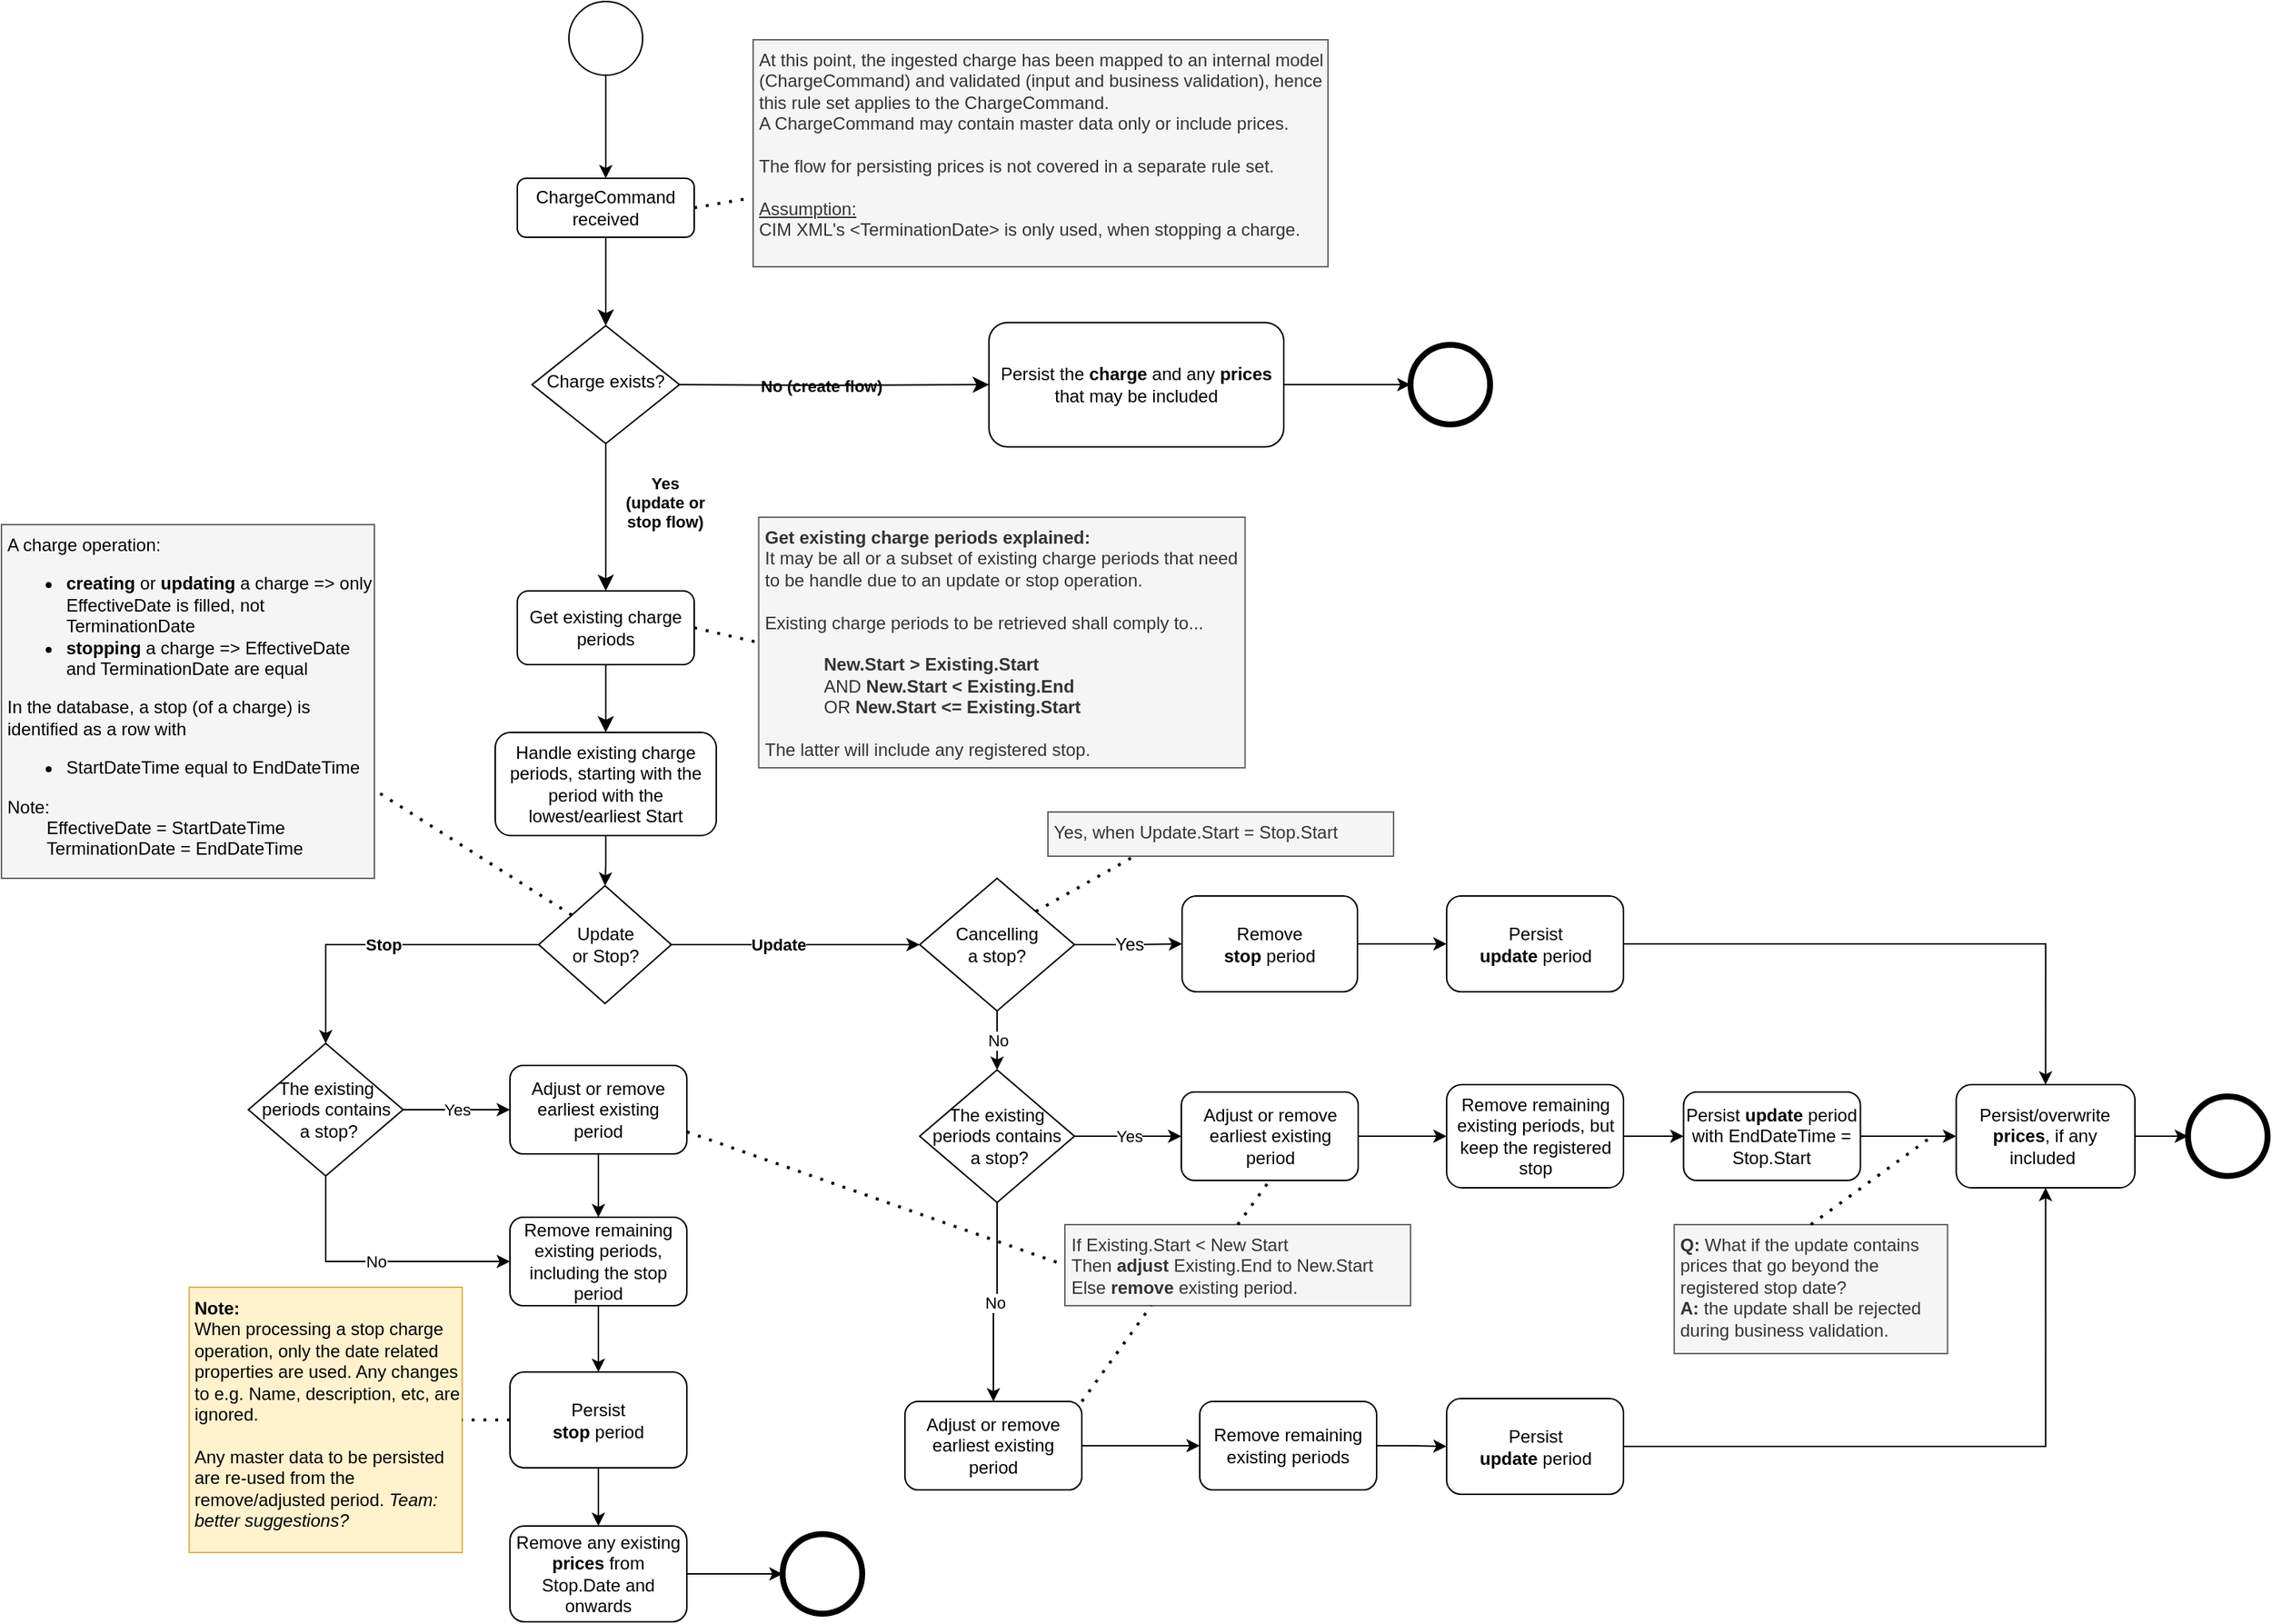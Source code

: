 <mxfile version="16.4.0" type="device" pages="2"><diagram name="Ruleset_v2" id="aTDmlHRYEX7bE9_bO80g"><mxGraphModel dx="2067" dy="750" grid="1" gridSize="10" guides="1" tooltips="1" connect="1" arrows="1" fold="1" page="1" pageScale="1" pageWidth="827" pageHeight="1169" math="0" shadow="0"><root><mxCell id="shvMQt2wjngiFg1QEDL--0"/><mxCell id="shvMQt2wjngiFg1QEDL--1" parent="shvMQt2wjngiFg1QEDL--0"/><mxCell id="2yxx36WMbnEWgiKTBHtX-0" value="" style="rounded=0;html=1;jettySize=auto;orthogonalLoop=1;fontSize=11;endArrow=classic;endFill=1;endSize=8;strokeWidth=1;shadow=0;labelBackgroundColor=none;edgeStyle=orthogonalEdgeStyle;" parent="shvMQt2wjngiFg1QEDL--1" source="2yxx36WMbnEWgiKTBHtX-1" target="2yxx36WMbnEWgiKTBHtX-3" edge="1"><mxGeometry relative="1" as="geometry"/></mxCell><mxCell id="2yxx36WMbnEWgiKTBHtX-1" value="ChargeCommand&lt;br&gt;received" style="rounded=1;whiteSpace=wrap;html=1;fontSize=12;glass=0;strokeWidth=1;shadow=0;" parent="shvMQt2wjngiFg1QEDL--1" vertex="1"><mxGeometry x="-250" y="160" width="120" height="40" as="geometry"/></mxCell><mxCell id="2yxx36WMbnEWgiKTBHtX-2" value="Yes &lt;br&gt;(update or &lt;br&gt;stop flow)" style="rounded=0;html=1;jettySize=auto;orthogonalLoop=1;fontSize=11;endArrow=classic;endFill=1;endSize=8;strokeWidth=1;shadow=0;labelBackgroundColor=none;edgeStyle=orthogonalEdgeStyle;entryX=0.5;entryY=0;entryDx=0;entryDy=0;fontStyle=1" parent="shvMQt2wjngiFg1QEDL--1" source="2yxx36WMbnEWgiKTBHtX-3" target="2yxx36WMbnEWgiKTBHtX-50" edge="1"><mxGeometry x="-0.2" y="40" relative="1" as="geometry"><mxPoint as="offset"/><mxPoint x="-190" y="390" as="targetPoint"/></mxGeometry></mxCell><mxCell id="2yxx36WMbnEWgiKTBHtX-3" value="Charge exists?" style="rhombus;whiteSpace=wrap;html=1;shadow=0;fontFamily=Helvetica;fontSize=12;align=center;strokeWidth=1;spacing=6;spacingTop=-4;" parent="shvMQt2wjngiFg1QEDL--1" vertex="1"><mxGeometry x="-240" y="260" width="100" height="80" as="geometry"/></mxCell><mxCell id="2yxx36WMbnEWgiKTBHtX-4" value="" style="edgeStyle=orthogonalEdgeStyle;rounded=0;orthogonalLoop=1;jettySize=auto;html=1;" parent="shvMQt2wjngiFg1QEDL--1" source="2yxx36WMbnEWgiKTBHtX-5" target="2yxx36WMbnEWgiKTBHtX-1" edge="1"><mxGeometry relative="1" as="geometry"/></mxCell><mxCell id="2yxx36WMbnEWgiKTBHtX-5" value="" style="ellipse;whiteSpace=wrap;html=1;aspect=fixed;" parent="shvMQt2wjngiFg1QEDL--1" vertex="1"><mxGeometry x="-215" y="40" width="50" height="50" as="geometry"/></mxCell><mxCell id="2yxx36WMbnEWgiKTBHtX-6" value="No (create flow)" style="edgeStyle=orthogonalEdgeStyle;rounded=0;html=1;jettySize=auto;orthogonalLoop=1;fontSize=11;endArrow=classic;endFill=1;endSize=8;strokeWidth=1;shadow=0;labelBackgroundColor=none;entryX=0;entryY=0.5;entryDx=0;entryDy=0;fontStyle=1" parent="shvMQt2wjngiFg1QEDL--1" target="2yxx36WMbnEWgiKTBHtX-29" edge="1"><mxGeometry y="10" relative="1" as="geometry"><mxPoint as="offset"/><mxPoint x="-140" y="300" as="sourcePoint"/><mxPoint x="160" y="300.005" as="targetPoint"/></mxGeometry></mxCell><mxCell id="2yxx36WMbnEWgiKTBHtX-7" value="" style="ellipse;whiteSpace=wrap;html=1;aspect=fixed;strokeWidth=4;" parent="shvMQt2wjngiFg1QEDL--1" vertex="1"><mxGeometry x="883.5" y="783" width="54" height="54" as="geometry"/></mxCell><mxCell id="2yxx36WMbnEWgiKTBHtX-8" value="" style="endArrow=none;dashed=1;html=1;dashPattern=1 3;strokeWidth=2;exitX=1;exitY=0.5;exitDx=0;exitDy=0;entryX=-0.015;entryY=0.702;entryDx=0;entryDy=0;entryPerimeter=0;" parent="shvMQt2wjngiFg1QEDL--1" source="2yxx36WMbnEWgiKTBHtX-1" target="2yxx36WMbnEWgiKTBHtX-32" edge="1"><mxGeometry width="50" height="50" relative="1" as="geometry"><mxPoint x="210" y="480" as="sourcePoint"/><mxPoint x="-90" y="180" as="targetPoint"/></mxGeometry></mxCell><mxCell id="2yxx36WMbnEWgiKTBHtX-19" value="" style="rounded=0;html=1;jettySize=auto;orthogonalLoop=1;fontSize=11;endArrow=classic;endFill=1;endSize=8;strokeWidth=1;shadow=0;labelBackgroundColor=none;edgeStyle=orthogonalEdgeStyle;exitX=0.5;exitY=1;exitDx=0;exitDy=0;entryX=0.5;entryY=0;entryDx=0;entryDy=0;" parent="shvMQt2wjngiFg1QEDL--1" source="2yxx36WMbnEWgiKTBHtX-50" target="I7x-60ZRvv7432ofh1Dt-41" edge="1"><mxGeometry y="20" relative="1" as="geometry"><mxPoint as="offset"/><mxPoint x="-190" y="565" as="targetPoint"/><mxPoint x="-190" y="535" as="sourcePoint"/></mxGeometry></mxCell><mxCell id="Adj8YIGQT9PjzP9t5XfU-1" style="edgeStyle=orthogonalEdgeStyle;rounded=0;orthogonalLoop=1;jettySize=auto;html=1;" edge="1" parent="shvMQt2wjngiFg1QEDL--1" source="2yxx36WMbnEWgiKTBHtX-29" target="Adj8YIGQT9PjzP9t5XfU-0"><mxGeometry relative="1" as="geometry"/></mxCell><mxCell id="2yxx36WMbnEWgiKTBHtX-29" value="Persist the &lt;b&gt;charge &lt;/b&gt;and any &lt;b&gt;prices &lt;/b&gt;that may be included" style="rounded=1;whiteSpace=wrap;html=1;fontSize=12;glass=0;strokeWidth=1;shadow=0;" parent="shvMQt2wjngiFg1QEDL--1" vertex="1"><mxGeometry x="70" y="257.82" width="200" height="84.37" as="geometry"/></mxCell><mxCell id="2yxx36WMbnEWgiKTBHtX-32" value="At this point, the ingested charge has been mapped to an internal model (ChargeCommand) and validated (input and business validation), hence this rule set applies to the ChargeCommand.&lt;br&gt;A ChargeCommand may contain master data only or include prices.&lt;br&gt;&lt;br&gt;The flow for persisting prices is not covered in a separate rule set.&lt;br&gt;&lt;br&gt;&lt;u&gt;Assumption:&lt;/u&gt;&lt;br&gt;CIM XML's &amp;lt;TerminationDate&amp;gt; is only used, when stopping a charge.&amp;nbsp;" style="text;html=1;strokeColor=#666666;fillColor=#f5f5f5;align=left;verticalAlign=top;whiteSpace=wrap;rounded=0;fontColor=#333333;perimeterSpacing=0;spacingTop=0;spacingLeft=2;spacingBottom=2;" parent="shvMQt2wjngiFg1QEDL--1" vertex="1"><mxGeometry x="-90" y="66" width="390" height="154" as="geometry"/></mxCell><mxCell id="2yxx36WMbnEWgiKTBHtX-33" value="" style="endArrow=none;dashed=1;html=1;dashPattern=1 3;strokeWidth=2;entryX=0;entryY=0.5;entryDx=0;entryDy=0;exitX=1;exitY=0.5;exitDx=0;exitDy=0;" parent="shvMQt2wjngiFg1QEDL--1" source="2yxx36WMbnEWgiKTBHtX-50" target="2yxx36WMbnEWgiKTBHtX-34" edge="1"><mxGeometry width="50" height="50" relative="1" as="geometry"><mxPoint x="-120" y="460" as="sourcePoint"/><mxPoint x="-90" y="415" as="targetPoint"/></mxGeometry></mxCell><mxCell id="2yxx36WMbnEWgiKTBHtX-34" value="&lt;b&gt;Get existing charge periods explained:&lt;/b&gt;&lt;br&gt;It may be all or a subset of existing charge periods that need to be handle due to an update or stop operation.&lt;br&gt;&lt;br&gt;Existing charge periods to be retrieved shall comply to...&lt;br&gt;&lt;br&gt;&lt;blockquote style=&quot;margin: 0 0 0 40px ; border: none ; padding: 0px&quot;&gt;&lt;b&gt;New.Start &amp;gt; Existing.Start&lt;/b&gt;&lt;br&gt;AND&amp;nbsp;&lt;b&gt;New.Start &amp;lt; Existing.End&lt;/b&gt;&lt;br&gt;OR &lt;b&gt;New.Start &amp;lt;= Existing.Start&lt;/b&gt;&lt;/blockquote&gt;&lt;br&gt;The latter will include any registered stop." style="text;html=1;strokeColor=#666666;fillColor=#f5f5f5;align=left;verticalAlign=top;whiteSpace=wrap;rounded=0;fontColor=#333333;perimeterSpacing=0;spacingTop=0;spacingLeft=2;spacingBottom=2;" parent="shvMQt2wjngiFg1QEDL--1" vertex="1"><mxGeometry x="-86.25" y="390" width="330" height="170" as="geometry"/></mxCell><mxCell id="2yxx36WMbnEWgiKTBHtX-50" value="Get existing charge periods" style="rounded=1;whiteSpace=wrap;html=1;fontSize=12;glass=0;strokeWidth=1;shadow=0;" parent="shvMQt2wjngiFg1QEDL--1" vertex="1"><mxGeometry x="-250" y="440" width="120" height="50" as="geometry"/></mxCell><mxCell id="I7x-60ZRvv7432ofh1Dt-5" value="Update" style="edgeStyle=orthogonalEdgeStyle;rounded=0;orthogonalLoop=1;jettySize=auto;html=1;entryX=0;entryY=0.5;entryDx=0;entryDy=0;fontStyle=1" parent="shvMQt2wjngiFg1QEDL--1" source="I7x-60ZRvv7432ofh1Dt-1" target="I7x-60ZRvv7432ofh1Dt-51" edge="1"><mxGeometry x="-0.137" relative="1" as="geometry"><mxPoint x="40" y="679" as="targetPoint"/><mxPoint as="offset"/></mxGeometry></mxCell><mxCell id="Adj8YIGQT9PjzP9t5XfU-27" value="Stop" style="edgeStyle=orthogonalEdgeStyle;rounded=0;orthogonalLoop=1;jettySize=auto;html=1;entryX=0.5;entryY=0;entryDx=0;entryDy=0;fontStyle=1" edge="1" parent="shvMQt2wjngiFg1QEDL--1" source="I7x-60ZRvv7432ofh1Dt-1" target="Adj8YIGQT9PjzP9t5XfU-26"><mxGeometry relative="1" as="geometry"/></mxCell><mxCell id="I7x-60ZRvv7432ofh1Dt-1" value="Update &lt;br&gt;or Stop?" style="rhombus;whiteSpace=wrap;html=1;" parent="shvMQt2wjngiFg1QEDL--1" vertex="1"><mxGeometry x="-235.5" y="640" width="90" height="80" as="geometry"/></mxCell><mxCell id="I7x-60ZRvv7432ofh1Dt-18" value="" style="edgeStyle=orthogonalEdgeStyle;rounded=0;orthogonalLoop=1;jettySize=auto;html=1;fontSize=11;entryX=0;entryY=0.5;entryDx=0;entryDy=0;" parent="shvMQt2wjngiFg1QEDL--1" target="I7x-60ZRvv7432ofh1Dt-44" edge="1"><mxGeometry relative="1" as="geometry"><mxPoint x="-212.5" y="1195.04" as="sourcePoint"/></mxGeometry></mxCell><mxCell id="I7x-60ZRvv7432ofh1Dt-22" value="&lt;b&gt;Note:&lt;/b&gt;&lt;br&gt;When processing a stop charge operation, only the date related properties are used. Any changes to e.g. Name, description, etc, are ignored.&lt;br&gt;&lt;br&gt;Any master data to be persisted are re-used from the remove/adjusted period.&amp;nbsp;&lt;i&gt;Team: better suggestions?&lt;/i&gt;" style="text;html=1;align=left;verticalAlign=top;whiteSpace=wrap;rounded=0;perimeterSpacing=0;spacingTop=0;spacingLeft=2;spacingBottom=2;fillColor=#fff2cc;strokeColor=#d6b656;" parent="shvMQt2wjngiFg1QEDL--1" vertex="1"><mxGeometry x="-472.62" y="912.5" width="185.25" height="180" as="geometry"/></mxCell><mxCell id="I7x-60ZRvv7432ofh1Dt-24" value="" style="endArrow=none;dashed=1;html=1;dashPattern=1 3;strokeWidth=2;exitX=0;exitY=0.5;exitDx=0;exitDy=0;entryX=1;entryY=0.5;entryDx=0;entryDy=0;" parent="shvMQt2wjngiFg1QEDL--1" source="Adj8YIGQT9PjzP9t5XfU-33" target="I7x-60ZRvv7432ofh1Dt-22" edge="1"><mxGeometry width="50" height="50" relative="1" as="geometry"><mxPoint x="-422" y="610" as="sourcePoint"/><mxPoint x="-392" y="965" as="targetPoint"/></mxGeometry></mxCell><mxCell id="I7x-60ZRvv7432ofh1Dt-42" value="" style="edgeStyle=orthogonalEdgeStyle;rounded=0;orthogonalLoop=1;jettySize=auto;html=1;fontSize=12;endArrow=classic;endFill=1;" parent="shvMQt2wjngiFg1QEDL--1" source="I7x-60ZRvv7432ofh1Dt-41" target="I7x-60ZRvv7432ofh1Dt-1" edge="1"><mxGeometry relative="1" as="geometry"/></mxCell><mxCell id="I7x-60ZRvv7432ofh1Dt-41" value="&lt;span&gt;Handle existing charge periods, starting with the period with the lowest/earliest Start&lt;/span&gt;" style="rounded=1;whiteSpace=wrap;html=1;" parent="shvMQt2wjngiFg1QEDL--1" vertex="1"><mxGeometry x="-265" y="536" width="150" height="70" as="geometry"/></mxCell><mxCell id="I7x-60ZRvv7432ofh1Dt-48" value="&lt;div style=&quot;color: rgb(0 , 0 , 0)&quot;&gt;A charge operation:&lt;/div&gt;&lt;ul style=&quot;color: rgb(0 , 0 , 0) ; text-align: center&quot;&gt;&lt;li style=&quot;text-align: left&quot;&gt;&lt;b&gt;creating&lt;/b&gt;&amp;nbsp;or&amp;nbsp;&lt;b&gt;updating&lt;/b&gt;&amp;nbsp;a charge&amp;nbsp;=&amp;gt; only EffectiveDate is filled, not TerminationDate&lt;/li&gt;&lt;li style=&quot;text-align: left&quot;&gt;&lt;b&gt;stopping&lt;/b&gt;&amp;nbsp;a charge =&amp;gt; EffectiveDate and TerminationDate are equal&lt;br&gt;&lt;/li&gt;&lt;/ul&gt;&lt;div style=&quot;color: rgb(0 , 0 , 0)&quot;&gt;&lt;span&gt;&#9;&lt;/span&gt;In the database, a stop (of a charge) is identified as a row with&amp;nbsp;&lt;/div&gt;&lt;div style=&quot;color: rgb(0 , 0 , 0) ; text-align: center&quot;&gt;&lt;ul&gt;&lt;li style=&quot;text-align: left&quot;&gt;StartDateTime equal to EndDateTime&lt;/li&gt;&lt;/ul&gt;&lt;div style=&quot;text-align: left&quot;&gt;&lt;span&gt;Note:&amp;nbsp;&lt;/span&gt;&lt;br&gt;&lt;/div&gt;&lt;div style=&quot;text-align: left&quot;&gt;&lt;span style=&quot;white-space: pre&quot;&gt;&#9;&lt;/span&gt;&lt;span&gt;EffectiveDate = StartDateTime&lt;/span&gt;&lt;br&gt;&lt;/div&gt;&lt;/div&gt;&lt;div style=&quot;color: rgb(0 , 0 , 0)&quot;&gt;&lt;span&gt;&#9;&lt;/span&gt;&lt;span style=&quot;white-space: pre&quot;&gt;&#9;&lt;/span&gt;TerminationDate = EndDateTime&lt;/div&gt;" style="text;html=1;strokeColor=#666666;fillColor=#f5f5f5;align=left;verticalAlign=top;whiteSpace=wrap;rounded=0;fontColor=#333333;perimeterSpacing=0;spacingTop=0;spacingLeft=2;spacingBottom=2;" parent="shvMQt2wjngiFg1QEDL--1" vertex="1"><mxGeometry x="-600" y="395" width="253" height="240" as="geometry"/></mxCell><mxCell id="I7x-60ZRvv7432ofh1Dt-49" value="" style="endArrow=none;dashed=1;html=1;dashPattern=1 3;strokeWidth=2;entryX=1;entryY=0.75;entryDx=0;entryDy=0;exitX=0;exitY=0;exitDx=0;exitDy=0;" parent="shvMQt2wjngiFg1QEDL--1" source="I7x-60ZRvv7432ofh1Dt-1" target="I7x-60ZRvv7432ofh1Dt-48" edge="1"><mxGeometry width="50" height="50" relative="1" as="geometry"><mxPoint x="-120" y="475" as="sourcePoint"/><mxPoint x="-76.25" y="475" as="targetPoint"/></mxGeometry></mxCell><mxCell id="I7x-60ZRvv7432ofh1Dt-52" value="Yes" style="edgeStyle=orthogonalEdgeStyle;rounded=0;orthogonalLoop=1;jettySize=auto;html=1;fontSize=12;endArrow=classic;endFill=1;entryX=0;entryY=0.5;entryDx=0;entryDy=0;" parent="shvMQt2wjngiFg1QEDL--1" source="I7x-60ZRvv7432ofh1Dt-51" target="I7x-60ZRvv7432ofh1Dt-53" edge="1"><mxGeometry relative="1" as="geometry"><mxPoint x="180" y="680" as="targetPoint"/></mxGeometry></mxCell><mxCell id="Adj8YIGQT9PjzP9t5XfU-4" value="No" style="edgeStyle=orthogonalEdgeStyle;rounded=0;orthogonalLoop=1;jettySize=auto;html=1;" edge="1" parent="shvMQt2wjngiFg1QEDL--1" source="I7x-60ZRvv7432ofh1Dt-51" target="Adj8YIGQT9PjzP9t5XfU-3"><mxGeometry relative="1" as="geometry"/></mxCell><mxCell id="I7x-60ZRvv7432ofh1Dt-51" value="Cancelling &lt;br&gt;a stop?" style="rhombus;whiteSpace=wrap;html=1;" parent="shvMQt2wjngiFg1QEDL--1" vertex="1"><mxGeometry x="23" y="635" width="105" height="90" as="geometry"/></mxCell><mxCell id="I7x-60ZRvv7432ofh1Dt-56" style="edgeStyle=orthogonalEdgeStyle;rounded=0;orthogonalLoop=1;jettySize=auto;html=1;entryX=0;entryY=0.5;entryDx=0;entryDy=0;fontSize=12;endArrow=classic;endFill=1;" parent="shvMQt2wjngiFg1QEDL--1" source="I7x-60ZRvv7432ofh1Dt-53" target="I7x-60ZRvv7432ofh1Dt-54" edge="1"><mxGeometry relative="1" as="geometry"/></mxCell><mxCell id="I7x-60ZRvv7432ofh1Dt-53" value="Remove &lt;br&gt;&lt;b&gt;stop &lt;/b&gt;period" style="rounded=1;whiteSpace=wrap;html=1;" parent="shvMQt2wjngiFg1QEDL--1" vertex="1"><mxGeometry x="201" y="647" width="119" height="65" as="geometry"/></mxCell><mxCell id="I7x-60ZRvv7432ofh1Dt-58" value="" style="edgeStyle=orthogonalEdgeStyle;rounded=0;orthogonalLoop=1;jettySize=auto;html=1;fontSize=12;endArrow=classic;endFill=1;entryX=0.5;entryY=0;entryDx=0;entryDy=0;" parent="shvMQt2wjngiFg1QEDL--1" source="I7x-60ZRvv7432ofh1Dt-54" target="I7x-60ZRvv7432ofh1Dt-57" edge="1"><mxGeometry relative="1" as="geometry"><Array as="points"><mxPoint x="787" y="680"/></Array></mxGeometry></mxCell><mxCell id="I7x-60ZRvv7432ofh1Dt-54" value="Persist &lt;br&gt;&lt;b&gt;update &lt;/b&gt;period" style="rounded=1;whiteSpace=wrap;html=1;" parent="shvMQt2wjngiFg1QEDL--1" vertex="1"><mxGeometry x="380.5" y="647" width="120" height="65" as="geometry"/></mxCell><mxCell id="I7x-60ZRvv7432ofh1Dt-59" style="edgeStyle=orthogonalEdgeStyle;rounded=0;orthogonalLoop=1;jettySize=auto;html=1;fontSize=12;endArrow=classic;endFill=1;entryX=0;entryY=0.5;entryDx=0;entryDy=0;" parent="shvMQt2wjngiFg1QEDL--1" source="I7x-60ZRvv7432ofh1Dt-57" target="2yxx36WMbnEWgiKTBHtX-7" edge="1"><mxGeometry relative="1" as="geometry"><mxPoint x="990" y="810" as="targetPoint"/></mxGeometry></mxCell><mxCell id="I7x-60ZRvv7432ofh1Dt-57" value="Persist/overwrite&lt;br&gt;&lt;b&gt;prices&lt;/b&gt;, if any included&amp;nbsp;" style="rounded=1;whiteSpace=wrap;html=1;" parent="shvMQt2wjngiFg1QEDL--1" vertex="1"><mxGeometry x="726.25" y="775" width="121.25" height="70" as="geometry"/></mxCell><mxCell id="I7x-60ZRvv7432ofh1Dt-69" value="&lt;b&gt;Q:&amp;nbsp;&lt;/b&gt;What if the update contains prices that go beyond the registered stop date?&amp;nbsp;&lt;br&gt;&lt;b&gt;A: &lt;/b&gt;the update shall be rejected during business validation." style="text;html=1;align=left;verticalAlign=top;whiteSpace=wrap;rounded=0;perimeterSpacing=0;spacingTop=0;spacingLeft=2;spacingBottom=2;fillColor=#f5f5f5;strokeColor=#666666;fontColor=#333333;" parent="shvMQt2wjngiFg1QEDL--1" vertex="1"><mxGeometry x="534.87" y="870" width="185.5" height="87.5" as="geometry"/></mxCell><mxCell id="Adj8YIGQT9PjzP9t5XfU-0" value="" style="ellipse;whiteSpace=wrap;html=1;aspect=fixed;strokeWidth=4;" vertex="1" parent="shvMQt2wjngiFg1QEDL--1"><mxGeometry x="356" y="273" width="54" height="54" as="geometry"/></mxCell><mxCell id="Adj8YIGQT9PjzP9t5XfU-6" value="No" style="edgeStyle=orthogonalEdgeStyle;rounded=0;orthogonalLoop=1;jettySize=auto;html=1;" edge="1" parent="shvMQt2wjngiFg1QEDL--1" source="Adj8YIGQT9PjzP9t5XfU-3" target="Adj8YIGQT9PjzP9t5XfU-5"><mxGeometry relative="1" as="geometry"/></mxCell><mxCell id="Adj8YIGQT9PjzP9t5XfU-8" value="Yes" style="edgeStyle=orthogonalEdgeStyle;rounded=0;orthogonalLoop=1;jettySize=auto;html=1;" edge="1" parent="shvMQt2wjngiFg1QEDL--1" source="Adj8YIGQT9PjzP9t5XfU-3" target="Adj8YIGQT9PjzP9t5XfU-7"><mxGeometry relative="1" as="geometry"/></mxCell><mxCell id="Adj8YIGQT9PjzP9t5XfU-3" value="The existing periods contains&lt;br&gt;&amp;nbsp;a stop?" style="rhombus;whiteSpace=wrap;html=1;" vertex="1" parent="shvMQt2wjngiFg1QEDL--1"><mxGeometry x="23" y="765" width="105" height="90" as="geometry"/></mxCell><mxCell id="Adj8YIGQT9PjzP9t5XfU-22" value="" style="edgeStyle=orthogonalEdgeStyle;rounded=0;orthogonalLoop=1;jettySize=auto;html=1;" edge="1" parent="shvMQt2wjngiFg1QEDL--1" source="Adj8YIGQT9PjzP9t5XfU-5" target="Adj8YIGQT9PjzP9t5XfU-21"><mxGeometry relative="1" as="geometry"/></mxCell><mxCell id="Adj8YIGQT9PjzP9t5XfU-5" value="&lt;span&gt;Adjust or remove earliest existing period&lt;/span&gt;" style="rounded=1;whiteSpace=wrap;html=1;" vertex="1" parent="shvMQt2wjngiFg1QEDL--1"><mxGeometry x="13" y="990" width="120" height="60" as="geometry"/></mxCell><mxCell id="Adj8YIGQT9PjzP9t5XfU-12" value="" style="edgeStyle=orthogonalEdgeStyle;rounded=0;orthogonalLoop=1;jettySize=auto;html=1;" edge="1" parent="shvMQt2wjngiFg1QEDL--1" source="Adj8YIGQT9PjzP9t5XfU-7" target="Adj8YIGQT9PjzP9t5XfU-11"><mxGeometry relative="1" as="geometry"/></mxCell><mxCell id="Adj8YIGQT9PjzP9t5XfU-7" value="Adjust or remove earliest existing period" style="rounded=1;whiteSpace=wrap;html=1;" vertex="1" parent="shvMQt2wjngiFg1QEDL--1"><mxGeometry x="200.5" y="780" width="120" height="60" as="geometry"/></mxCell><mxCell id="Adj8YIGQT9PjzP9t5XfU-9" value="Yes, when Update.Start = Stop.Start" style="text;html=1;strokeColor=#666666;fillColor=#f5f5f5;align=left;verticalAlign=top;whiteSpace=wrap;rounded=0;fontColor=#333333;perimeterSpacing=0;spacingTop=0;spacingLeft=2;spacingBottom=2;" vertex="1" parent="shvMQt2wjngiFg1QEDL--1"><mxGeometry x="110" y="590" width="234.5" height="30" as="geometry"/></mxCell><mxCell id="Adj8YIGQT9PjzP9t5XfU-10" value="" style="endArrow=none;dashed=1;html=1;dashPattern=1 3;strokeWidth=2;entryX=0.25;entryY=1;entryDx=0;entryDy=0;exitX=1;exitY=0;exitDx=0;exitDy=0;" edge="1" parent="shvMQt2wjngiFg1QEDL--1" source="I7x-60ZRvv7432ofh1Dt-51" target="Adj8YIGQT9PjzP9t5XfU-9"><mxGeometry width="50" height="50" relative="1" as="geometry"><mxPoint x="-203" y="670" as="sourcePoint"/><mxPoint x="-357" y="597.5" as="targetPoint"/></mxGeometry></mxCell><mxCell id="Adj8YIGQT9PjzP9t5XfU-14" value="" style="edgeStyle=orthogonalEdgeStyle;rounded=0;orthogonalLoop=1;jettySize=auto;html=1;" edge="1" parent="shvMQt2wjngiFg1QEDL--1" source="Adj8YIGQT9PjzP9t5XfU-11" target="Adj8YIGQT9PjzP9t5XfU-13"><mxGeometry relative="1" as="geometry"/></mxCell><mxCell id="Adj8YIGQT9PjzP9t5XfU-11" value="Remove remaining existing periods, but keep the registered stop" style="rounded=1;whiteSpace=wrap;html=1;" vertex="1" parent="shvMQt2wjngiFg1QEDL--1"><mxGeometry x="380.5" y="775" width="120" height="70" as="geometry"/></mxCell><mxCell id="Adj8YIGQT9PjzP9t5XfU-16" value="" style="edgeStyle=orthogonalEdgeStyle;rounded=0;orthogonalLoop=1;jettySize=auto;html=1;entryX=0;entryY=0.5;entryDx=0;entryDy=0;" edge="1" parent="shvMQt2wjngiFg1QEDL--1" source="Adj8YIGQT9PjzP9t5XfU-13" target="I7x-60ZRvv7432ofh1Dt-57"><mxGeometry relative="1" as="geometry"><mxPoint x="710" y="810" as="targetPoint"/></mxGeometry></mxCell><mxCell id="Adj8YIGQT9PjzP9t5XfU-13" value="Persist &lt;b&gt;update &lt;/b&gt;period with EndDateTime = Stop.Start" style="rounded=1;whiteSpace=wrap;html=1;" vertex="1" parent="shvMQt2wjngiFg1QEDL--1"><mxGeometry x="541.25" y="780" width="120" height="60" as="geometry"/></mxCell><mxCell id="Adj8YIGQT9PjzP9t5XfU-17" value="" style="endArrow=none;dashed=1;html=1;dashPattern=1 3;strokeWidth=2;exitX=0.5;exitY=0;exitDx=0;exitDy=0;" edge="1" parent="shvMQt2wjngiFg1QEDL--1" source="I7x-60ZRvv7432ofh1Dt-69"><mxGeometry width="50" height="50" relative="1" as="geometry"><mxPoint x="111.75" y="667.5" as="sourcePoint"/><mxPoint x="710" y="810" as="targetPoint"/></mxGeometry></mxCell><mxCell id="Adj8YIGQT9PjzP9t5XfU-18" value="If Existing.Start &amp;lt; New Start&lt;br&gt;Then &lt;b&gt;adjust &lt;/b&gt;Existing.End to New.Start&lt;br&gt;Else &lt;b&gt;remove &lt;/b&gt;existing period." style="text;html=1;strokeColor=#666666;fillColor=#f5f5f5;align=left;verticalAlign=top;whiteSpace=wrap;rounded=0;fontColor=#333333;perimeterSpacing=0;spacingTop=0;spacingLeft=2;spacingBottom=2;" vertex="1" parent="shvMQt2wjngiFg1QEDL--1"><mxGeometry x="121.5" y="870" width="234.5" height="55" as="geometry"/></mxCell><mxCell id="Adj8YIGQT9PjzP9t5XfU-19" value="" style="endArrow=none;dashed=1;html=1;dashPattern=1 3;strokeWidth=2;exitX=0.5;exitY=0;exitDx=0;exitDy=0;entryX=0.5;entryY=1;entryDx=0;entryDy=0;" edge="1" parent="shvMQt2wjngiFg1QEDL--1" source="Adj8YIGQT9PjzP9t5XfU-18" target="Adj8YIGQT9PjzP9t5XfU-7"><mxGeometry width="50" height="50" relative="1" as="geometry"><mxPoint x="702.75" y="882.5" as="sourcePoint"/><mxPoint x="720" y="820" as="targetPoint"/></mxGeometry></mxCell><mxCell id="Adj8YIGQT9PjzP9t5XfU-20" value="" style="endArrow=none;dashed=1;html=1;dashPattern=1 3;strokeWidth=2;exitX=1;exitY=0;exitDx=0;exitDy=0;entryX=0.25;entryY=1;entryDx=0;entryDy=0;" edge="1" parent="shvMQt2wjngiFg1QEDL--1" source="Adj8YIGQT9PjzP9t5XfU-5" target="Adj8YIGQT9PjzP9t5XfU-18"><mxGeometry width="50" height="50" relative="1" as="geometry"><mxPoint x="270.5" y="900" as="sourcePoint"/><mxPoint x="270.5" y="850" as="targetPoint"/></mxGeometry></mxCell><mxCell id="Adj8YIGQT9PjzP9t5XfU-24" value="" style="edgeStyle=orthogonalEdgeStyle;rounded=0;orthogonalLoop=1;jettySize=auto;html=1;" edge="1" parent="shvMQt2wjngiFg1QEDL--1" source="Adj8YIGQT9PjzP9t5XfU-21" target="Adj8YIGQT9PjzP9t5XfU-23"><mxGeometry relative="1" as="geometry"/></mxCell><mxCell id="Adj8YIGQT9PjzP9t5XfU-21" value="Remove remaining existing periods" style="rounded=1;whiteSpace=wrap;html=1;" vertex="1" parent="shvMQt2wjngiFg1QEDL--1"><mxGeometry x="213" y="990" width="120" height="60" as="geometry"/></mxCell><mxCell id="Adj8YIGQT9PjzP9t5XfU-25" style="edgeStyle=orthogonalEdgeStyle;rounded=0;orthogonalLoop=1;jettySize=auto;html=1;entryX=0.5;entryY=1;entryDx=0;entryDy=0;" edge="1" parent="shvMQt2wjngiFg1QEDL--1" source="Adj8YIGQT9PjzP9t5XfU-23" target="I7x-60ZRvv7432ofh1Dt-57"><mxGeometry relative="1" as="geometry"/></mxCell><mxCell id="Adj8YIGQT9PjzP9t5XfU-23" value="Persist &lt;br&gt;&lt;b&gt;update &lt;/b&gt;period" style="rounded=1;whiteSpace=wrap;html=1;" vertex="1" parent="shvMQt2wjngiFg1QEDL--1"><mxGeometry x="380.5" y="988" width="120" height="65" as="geometry"/></mxCell><mxCell id="Adj8YIGQT9PjzP9t5XfU-29" value="Yes" style="edgeStyle=orthogonalEdgeStyle;rounded=0;orthogonalLoop=1;jettySize=auto;html=1;" edge="1" parent="shvMQt2wjngiFg1QEDL--1" source="Adj8YIGQT9PjzP9t5XfU-26" target="Adj8YIGQT9PjzP9t5XfU-28"><mxGeometry relative="1" as="geometry"/></mxCell><mxCell id="Adj8YIGQT9PjzP9t5XfU-35" value="No" style="edgeStyle=orthogonalEdgeStyle;rounded=0;orthogonalLoop=1;jettySize=auto;html=1;entryX=0;entryY=0.5;entryDx=0;entryDy=0;" edge="1" parent="shvMQt2wjngiFg1QEDL--1" source="Adj8YIGQT9PjzP9t5XfU-26" target="Adj8YIGQT9PjzP9t5XfU-30"><mxGeometry relative="1" as="geometry"><Array as="points"><mxPoint x="-380" y="895"/></Array></mxGeometry></mxCell><mxCell id="Adj8YIGQT9PjzP9t5XfU-26" value="The existing periods contains&lt;br&gt;&amp;nbsp;a stop?" style="rhombus;whiteSpace=wrap;html=1;" vertex="1" parent="shvMQt2wjngiFg1QEDL--1"><mxGeometry x="-432.5" y="747" width="105" height="90" as="geometry"/></mxCell><mxCell id="Adj8YIGQT9PjzP9t5XfU-31" value="" style="edgeStyle=orthogonalEdgeStyle;rounded=0;orthogonalLoop=1;jettySize=auto;html=1;" edge="1" parent="shvMQt2wjngiFg1QEDL--1" source="Adj8YIGQT9PjzP9t5XfU-28" target="Adj8YIGQT9PjzP9t5XfU-30"><mxGeometry relative="1" as="geometry"/></mxCell><mxCell id="Adj8YIGQT9PjzP9t5XfU-28" value="Adjust or remove earliest existing period" style="rounded=1;whiteSpace=wrap;html=1;" vertex="1" parent="shvMQt2wjngiFg1QEDL--1"><mxGeometry x="-255" y="762" width="120" height="60" as="geometry"/></mxCell><mxCell id="Adj8YIGQT9PjzP9t5XfU-34" value="" style="edgeStyle=orthogonalEdgeStyle;rounded=0;orthogonalLoop=1;jettySize=auto;html=1;" edge="1" parent="shvMQt2wjngiFg1QEDL--1" source="Adj8YIGQT9PjzP9t5XfU-30" target="Adj8YIGQT9PjzP9t5XfU-33"><mxGeometry relative="1" as="geometry"/></mxCell><mxCell id="Adj8YIGQT9PjzP9t5XfU-30" value="&lt;span&gt;Remove remaining existing periods, including the stop period&lt;/span&gt;" style="whiteSpace=wrap;html=1;rounded=1;" vertex="1" parent="shvMQt2wjngiFg1QEDL--1"><mxGeometry x="-255" y="865" width="120" height="60" as="geometry"/></mxCell><mxCell id="Adj8YIGQT9PjzP9t5XfU-32" value="" style="endArrow=none;dashed=1;html=1;dashPattern=1 3;strokeWidth=2;exitX=1;exitY=0.75;exitDx=0;exitDy=0;entryX=0;entryY=0.5;entryDx=0;entryDy=0;" edge="1" parent="shvMQt2wjngiFg1QEDL--1" source="Adj8YIGQT9PjzP9t5XfU-28" target="Adj8YIGQT9PjzP9t5XfU-18"><mxGeometry width="50" height="50" relative="1" as="geometry"><mxPoint x="143" y="1000" as="sourcePoint"/><mxPoint x="270.5" y="955" as="targetPoint"/></mxGeometry></mxCell><mxCell id="Adj8YIGQT9PjzP9t5XfU-37" value="" style="edgeStyle=orthogonalEdgeStyle;rounded=0;orthogonalLoop=1;jettySize=auto;html=1;" edge="1" parent="shvMQt2wjngiFg1QEDL--1" source="Adj8YIGQT9PjzP9t5XfU-33" target="Adj8YIGQT9PjzP9t5XfU-36"><mxGeometry relative="1" as="geometry"/></mxCell><mxCell id="Adj8YIGQT9PjzP9t5XfU-33" value="Persist &lt;br&gt;&lt;b&gt;stop&amp;nbsp;&lt;/b&gt;period" style="rounded=1;whiteSpace=wrap;html=1;" vertex="1" parent="shvMQt2wjngiFg1QEDL--1"><mxGeometry x="-255" y="970" width="120" height="65" as="geometry"/></mxCell><mxCell id="Adj8YIGQT9PjzP9t5XfU-40" style="edgeStyle=orthogonalEdgeStyle;rounded=0;orthogonalLoop=1;jettySize=auto;html=1;entryX=0;entryY=0.5;entryDx=0;entryDy=0;" edge="1" parent="shvMQt2wjngiFg1QEDL--1" source="Adj8YIGQT9PjzP9t5XfU-36" target="Adj8YIGQT9PjzP9t5XfU-38"><mxGeometry relative="1" as="geometry"/></mxCell><mxCell id="Adj8YIGQT9PjzP9t5XfU-36" value="Remove any existing &lt;b&gt;prices &lt;/b&gt;from Stop.Date and onwards" style="rounded=1;whiteSpace=wrap;html=1;" vertex="1" parent="shvMQt2wjngiFg1QEDL--1"><mxGeometry x="-255" y="1074.5" width="120" height="65" as="geometry"/></mxCell><mxCell id="Adj8YIGQT9PjzP9t5XfU-38" value="" style="ellipse;whiteSpace=wrap;html=1;aspect=fixed;strokeWidth=4;" vertex="1" parent="shvMQt2wjngiFg1QEDL--1"><mxGeometry x="-70" y="1080" width="54" height="54" as="geometry"/></mxCell></root></mxGraphModel></diagram><diagram name="Ruleset_v1" id="hv5svCc-yiJ0KFmQUXta"><mxGraphModel dx="1102" dy="937" grid="1" gridSize="10" guides="1" tooltips="1" connect="1" arrows="1" fold="1" page="1" pageScale="1" pageWidth="827" pageHeight="1169" math="0" shadow="0"><root><mxCell id="jQ6dfBuStj7SeYA-R1pF-0"/><mxCell id="jQ6dfBuStj7SeYA-R1pF-1" parent="jQ6dfBuStj7SeYA-R1pF-0"/><mxCell id="jQ6dfBuStj7SeYA-R1pF-2" value="" style="rounded=0;html=1;jettySize=auto;orthogonalLoop=1;fontSize=11;endArrow=block;endFill=0;endSize=8;strokeWidth=1;shadow=0;labelBackgroundColor=none;edgeStyle=orthogonalEdgeStyle;" edge="1" parent="jQ6dfBuStj7SeYA-R1pF-1" source="jQ6dfBuStj7SeYA-R1pF-3" target="jQ6dfBuStj7SeYA-R1pF-5"><mxGeometry relative="1" as="geometry"/></mxCell><mxCell id="jQ6dfBuStj7SeYA-R1pF-3" value="ChargeCommand&lt;br&gt;received" style="rounded=1;whiteSpace=wrap;html=1;fontSize=12;glass=0;strokeWidth=1;shadow=0;" vertex="1" parent="jQ6dfBuStj7SeYA-R1pF-1"><mxGeometry x="90" y="180" width="120" height="40" as="geometry"/></mxCell><mxCell id="jQ6dfBuStj7SeYA-R1pF-4" value="Yes" style="rounded=0;html=1;jettySize=auto;orthogonalLoop=1;fontSize=11;endArrow=block;endFill=0;endSize=8;strokeWidth=1;shadow=0;labelBackgroundColor=none;edgeStyle=orthogonalEdgeStyle;entryX=0.5;entryY=0;entryDx=0;entryDy=0;" edge="1" parent="jQ6dfBuStj7SeYA-R1pF-1" source="jQ6dfBuStj7SeYA-R1pF-5" target="jQ6dfBuStj7SeYA-R1pF-49"><mxGeometry y="20" relative="1" as="geometry"><mxPoint as="offset"/><mxPoint x="150" y="410" as="targetPoint"/></mxGeometry></mxCell><mxCell id="jQ6dfBuStj7SeYA-R1pF-5" value="Charge exists?" style="rhombus;whiteSpace=wrap;html=1;shadow=0;fontFamily=Helvetica;fontSize=12;align=center;strokeWidth=1;spacing=6;spacingTop=-4;" vertex="1" parent="jQ6dfBuStj7SeYA-R1pF-1"><mxGeometry x="100" y="280" width="100" height="80" as="geometry"/></mxCell><mxCell id="jQ6dfBuStj7SeYA-R1pF-6" value="" style="edgeStyle=orthogonalEdgeStyle;rounded=0;orthogonalLoop=1;jettySize=auto;html=1;" edge="1" parent="jQ6dfBuStj7SeYA-R1pF-1" source="jQ6dfBuStj7SeYA-R1pF-7" target="jQ6dfBuStj7SeYA-R1pF-3"><mxGeometry relative="1" as="geometry"/></mxCell><mxCell id="jQ6dfBuStj7SeYA-R1pF-7" value="" style="ellipse;whiteSpace=wrap;html=1;aspect=fixed;" vertex="1" parent="jQ6dfBuStj7SeYA-R1pF-1"><mxGeometry x="125" y="60" width="50" height="50" as="geometry"/></mxCell><mxCell id="jQ6dfBuStj7SeYA-R1pF-8" value="No" style="edgeStyle=orthogonalEdgeStyle;rounded=0;html=1;jettySize=auto;orthogonalLoop=1;fontSize=11;endArrow=block;endFill=0;endSize=8;strokeWidth=1;shadow=0;labelBackgroundColor=none;entryX=0;entryY=0.5;entryDx=0;entryDy=0;" edge="1" parent="jQ6dfBuStj7SeYA-R1pF-1" target="jQ6dfBuStj7SeYA-R1pF-30"><mxGeometry y="10" relative="1" as="geometry"><mxPoint as="offset"/><mxPoint x="200" y="320" as="sourcePoint"/><mxPoint x="500" y="320.005" as="targetPoint"/></mxGeometry></mxCell><mxCell id="jQ6dfBuStj7SeYA-R1pF-9" value="" style="ellipse;whiteSpace=wrap;html=1;aspect=fixed;strokeWidth=4;" vertex="1" parent="jQ6dfBuStj7SeYA-R1pF-1"><mxGeometry x="1206" y="708" width="54" height="54" as="geometry"/></mxCell><mxCell id="jQ6dfBuStj7SeYA-R1pF-10" value="" style="endArrow=none;dashed=1;html=1;dashPattern=1 3;strokeWidth=2;exitX=1;exitY=0.5;exitDx=0;exitDy=0;entryX=-0.015;entryY=0.702;entryDx=0;entryDy=0;entryPerimeter=0;" edge="1" parent="jQ6dfBuStj7SeYA-R1pF-1" source="jQ6dfBuStj7SeYA-R1pF-3" target="jQ6dfBuStj7SeYA-R1pF-32"><mxGeometry width="50" height="50" relative="1" as="geometry"><mxPoint x="550" y="500" as="sourcePoint"/><mxPoint x="250" y="200" as="targetPoint"/></mxGeometry></mxCell><mxCell id="jQ6dfBuStj7SeYA-R1pF-11" value="Retire existing period" style="rounded=1;whiteSpace=wrap;html=1;fontSize=12;glass=0;strokeWidth=1;shadow=0;" vertex="1" parent="jQ6dfBuStj7SeYA-R1pF-1"><mxGeometry x="90" y="720.63" width="120" height="40" as="geometry"/></mxCell><mxCell id="jQ6dfBuStj7SeYA-R1pF-12" value="Handle list of existing periods, starting with the period with the lowest StartDateTime" style="rounded=1;whiteSpace=wrap;html=1;fontSize=12;glass=0;strokeWidth=1;shadow=0;" vertex="1" parent="jQ6dfBuStj7SeYA-R1pF-1"><mxGeometry x="50" y="600" width="200" height="70" as="geometry"/></mxCell><mxCell id="jQ6dfBuStj7SeYA-R1pF-13" value="" style="rounded=0;html=1;jettySize=auto;orthogonalLoop=1;fontSize=11;endArrow=block;endFill=0;endSize=8;strokeWidth=1;shadow=0;labelBackgroundColor=none;edgeStyle=orthogonalEdgeStyle;exitX=0.5;exitY=1;exitDx=0;exitDy=0;entryX=0.5;entryY=0;entryDx=0;entryDy=0;" edge="1" parent="jQ6dfBuStj7SeYA-R1pF-1" source="jQ6dfBuStj7SeYA-R1pF-49" target="jQ6dfBuStj7SeYA-R1pF-50"><mxGeometry y="20" relative="1" as="geometry"><mxPoint as="offset"/><mxPoint x="150" y="515" as="targetPoint"/><mxPoint x="150" y="460" as="sourcePoint"/></mxGeometry></mxCell><mxCell id="jQ6dfBuStj7SeYA-R1pF-14" value="" style="edgeStyle=orthogonalEdgeStyle;rounded=0;html=1;jettySize=auto;orthogonalLoop=1;fontSize=11;endArrow=block;endFill=0;endSize=8;strokeWidth=1;shadow=0;labelBackgroundColor=none;entryX=0.5;entryY=1;entryDx=0;entryDy=0;exitX=1;exitY=0.5;exitDx=0;exitDy=0;" edge="1" parent="jQ6dfBuStj7SeYA-R1pF-1" source="jQ6dfBuStj7SeYA-R1pF-17" target="jQ6dfBuStj7SeYA-R1pF-18"><mxGeometry y="10" relative="1" as="geometry"><mxPoint as="offset"/><mxPoint x="235" y="1095" as="sourcePoint"/><mxPoint x="510" y="1459" as="targetPoint"/></mxGeometry></mxCell><mxCell id="jQ6dfBuStj7SeYA-R1pF-15" value="Yes" style="edgeStyle=orthogonalEdgeStyle;rounded=0;html=1;jettySize=auto;orthogonalLoop=1;fontSize=11;endArrow=block;endFill=0;endSize=8;strokeWidth=1;shadow=0;labelBackgroundColor=none;exitX=0.5;exitY=1;exitDx=0;exitDy=0;entryX=0.5;entryY=0;entryDx=0;entryDy=0;" edge="1" parent="jQ6dfBuStj7SeYA-R1pF-1" source="jQ6dfBuStj7SeYA-R1pF-16" target="jQ6dfBuStj7SeYA-R1pF-17"><mxGeometry x="-0.066" y="20" relative="1" as="geometry"><mxPoint as="offset"/><mxPoint x="150" y="1005" as="sourcePoint"/><mxPoint x="150" y="950" as="targetPoint"/></mxGeometry></mxCell><mxCell id="jQ6dfBuStj7SeYA-R1pF-16" value="&lt;font style=&quot;font-size: 12px;&quot;&gt;CC.StartDateTime&lt;br style=&quot;font-size: 12px;&quot;&gt;is greater than&lt;br style=&quot;font-size: 12px;&quot;&gt;Ex.StartDateTime?&lt;br style=&quot;font-size: 12px;&quot;&gt;&lt;/font&gt;" style="rhombus;whiteSpace=wrap;html=1;shadow=0;fontFamily=Helvetica;fontSize=12;align=center;strokeWidth=1;spacing=6;spacingTop=-4;" vertex="1" parent="jQ6dfBuStj7SeYA-R1pF-1"><mxGeometry x="71.25" y="800" width="157.5" height="126.25" as="geometry"/></mxCell><mxCell id="jQ6dfBuStj7SeYA-R1pF-17" value="Store new version &lt;br&gt;of the existing period, where:&lt;br&gt;&amp;nbsp;&lt;br&gt;- ChargePeriodDetails&amp;nbsp;&lt;br&gt;&lt;i&gt;(EndDateTime = CC.StartateTime,&lt;br&gt;Retired = false)&lt;br&gt;&lt;/i&gt;" style="rounded=1;whiteSpace=wrap;html=1;fontSize=12;glass=0;strokeWidth=1;shadow=0;" vertex="1" parent="jQ6dfBuStj7SeYA-R1pF-1"><mxGeometry x="46.25" y="960" width="207.5" height="85" as="geometry"/></mxCell><mxCell id="jQ6dfBuStj7SeYA-R1pF-18" value="Retire&lt;b&gt;&amp;nbsp;&lt;/b&gt;remaining existing periods in list" style="rounded=1;whiteSpace=wrap;html=1;fontSize=12;glass=0;strokeWidth=1;shadow=0;" vertex="1" parent="jQ6dfBuStj7SeYA-R1pF-1"><mxGeometry x="320" y="843.13" width="120" height="40" as="geometry"/></mxCell><mxCell id="jQ6dfBuStj7SeYA-R1pF-19" value="" style="rounded=0;html=1;jettySize=auto;orthogonalLoop=1;fontSize=11;endArrow=block;endFill=0;endSize=8;strokeWidth=1;shadow=0;labelBackgroundColor=none;edgeStyle=orthogonalEdgeStyle;exitX=0.5;exitY=1;exitDx=0;exitDy=0;entryX=0.5;entryY=0;entryDx=0;entryDy=0;" edge="1" parent="jQ6dfBuStj7SeYA-R1pF-1" source="jQ6dfBuStj7SeYA-R1pF-50" target="jQ6dfBuStj7SeYA-R1pF-12"><mxGeometry y="20" relative="1" as="geometry"><mxPoint as="offset"/><mxPoint x="150" y="815" as="targetPoint"/><mxPoint x="150" y="555" as="sourcePoint"/></mxGeometry></mxCell><mxCell id="jQ6dfBuStj7SeYA-R1pF-20" value="Store:&lt;br&gt;- ChargePeriodDetails" style="rounded=1;whiteSpace=wrap;html=1;fontSize=12;glass=0;strokeWidth=1;shadow=0;" vertex="1" parent="jQ6dfBuStj7SeYA-R1pF-1"><mxGeometry x="480" y="838.75" width="150" height="48.75" as="geometry"/></mxCell><mxCell id="jQ6dfBuStj7SeYA-R1pF-21" value="No" style="edgeStyle=orthogonalEdgeStyle;rounded=0;orthogonalLoop=1;jettySize=auto;html=1;exitX=0.5;exitY=1;exitDx=0;exitDy=0;endArrow=block;endFill=0;entryX=0.515;entryY=1.037;entryDx=0;entryDy=0;entryPerimeter=0;" edge="1" parent="jQ6dfBuStj7SeYA-R1pF-1" source="jQ6dfBuStj7SeYA-R1pF-22" target="jQ6dfBuStj7SeYA-R1pF-9"><mxGeometry x="-0.797" y="20" relative="1" as="geometry"><mxPoint x="1231" y="800" as="targetPoint"/><Array as="points"><mxPoint x="750" y="960"/><mxPoint x="1234" y="960"/><mxPoint x="1234" y="820"/></Array><mxPoint as="offset"/></mxGeometry></mxCell><mxCell id="jQ6dfBuStj7SeYA-R1pF-22" value="Prices &lt;br&gt;included?" style="rhombus;whiteSpace=wrap;html=1;shadow=0;fontFamily=Helvetica;fontSize=12;align=center;strokeWidth=1;spacing=6;spacingTop=-4;" vertex="1" parent="jQ6dfBuStj7SeYA-R1pF-1"><mxGeometry x="700" y="830" width="100" height="80" as="geometry"/></mxCell><mxCell id="jQ6dfBuStj7SeYA-R1pF-23" style="edgeStyle=orthogonalEdgeStyle;rounded=0;orthogonalLoop=1;jettySize=auto;html=1;endArrow=none;endFill=0;" edge="1" parent="jQ6dfBuStj7SeYA-R1pF-1" source="jQ6dfBuStj7SeYA-R1pF-24"><mxGeometry relative="1" as="geometry"><mxPoint x="1233" y="870" as="targetPoint"/><Array as="points"><mxPoint x="1233" y="870"/></Array></mxGeometry></mxCell><mxCell id="jQ6dfBuStj7SeYA-R1pF-24" value="Store:&amp;nbsp;&lt;br&gt;- ChargePrice(s)" style="rounded=1;whiteSpace=wrap;html=1;fontSize=12;glass=0;strokeWidth=1;shadow=0;" vertex="1" parent="jQ6dfBuStj7SeYA-R1pF-1"><mxGeometry x="1030" y="850" width="120" height="40" as="geometry"/></mxCell><mxCell id="jQ6dfBuStj7SeYA-R1pF-25" value="Retired any existing overlapping ChargePrice(s)" style="rounded=1;whiteSpace=wrap;html=1;fontSize=12;glass=0;strokeWidth=1;shadow=0;" vertex="1" parent="jQ6dfBuStj7SeYA-R1pF-1"><mxGeometry x="840" y="850" width="150" height="40" as="geometry"/></mxCell><mxCell id="jQ6dfBuStj7SeYA-R1pF-26" value="" style="rounded=0;html=1;jettySize=auto;orthogonalLoop=1;fontSize=11;endArrow=block;endFill=0;endSize=8;strokeWidth=1;shadow=0;labelBackgroundColor=none;edgeStyle=orthogonalEdgeStyle;exitX=1;exitY=0.5;exitDx=0;exitDy=0;entryX=0;entryY=0.5;entryDx=0;entryDy=0;" edge="1" parent="jQ6dfBuStj7SeYA-R1pF-1" source="jQ6dfBuStj7SeYA-R1pF-20" target="jQ6dfBuStj7SeYA-R1pF-37"><mxGeometry y="20" relative="1" as="geometry"><mxPoint as="offset"/><mxPoint x="710" y="740" as="targetPoint"/><mxPoint x="710" y="310" as="sourcePoint"/></mxGeometry></mxCell><mxCell id="jQ6dfBuStj7SeYA-R1pF-27" value="Yes" style="edgeStyle=orthogonalEdgeStyle;rounded=0;html=1;jettySize=auto;orthogonalLoop=1;fontSize=11;endArrow=block;endFill=0;endSize=8;strokeWidth=1;shadow=0;labelBackgroundColor=none;exitX=1;exitY=0.5;exitDx=0;exitDy=0;entryX=0;entryY=0.5;entryDx=0;entryDy=0;" edge="1" parent="jQ6dfBuStj7SeYA-R1pF-1" source="jQ6dfBuStj7SeYA-R1pF-22" target="jQ6dfBuStj7SeYA-R1pF-25"><mxGeometry y="-10" relative="1" as="geometry"><mxPoint as="offset"/><mxPoint x="1008" y="499.99" as="sourcePoint"/><mxPoint x="1278" y="574.99" as="targetPoint"/></mxGeometry></mxCell><mxCell id="jQ6dfBuStj7SeYA-R1pF-28" style="edgeStyle=orthogonalEdgeStyle;rounded=0;orthogonalLoop=1;jettySize=auto;html=1;exitX=0.5;exitY=1;exitDx=0;exitDy=0;strokeColor=#000000;" edge="1" parent="jQ6dfBuStj7SeYA-R1pF-1" source="jQ6dfBuStj7SeYA-R1pF-25" target="jQ6dfBuStj7SeYA-R1pF-25"><mxGeometry relative="1" as="geometry"/></mxCell><mxCell id="jQ6dfBuStj7SeYA-R1pF-29" value="" style="rounded=0;html=1;jettySize=auto;orthogonalLoop=1;fontSize=11;endArrow=block;endFill=0;endSize=8;strokeWidth=1;shadow=0;labelBackgroundColor=none;edgeStyle=orthogonalEdgeStyle;exitX=1;exitY=0.5;exitDx=0;exitDy=0;entryX=0;entryY=0.5;entryDx=0;entryDy=0;" edge="1" parent="jQ6dfBuStj7SeYA-R1pF-1" source="jQ6dfBuStj7SeYA-R1pF-25" target="jQ6dfBuStj7SeYA-R1pF-24"><mxGeometry y="20" relative="1" as="geometry"><mxPoint as="offset"/><mxPoint x="1133" y="809.99" as="targetPoint"/><mxPoint x="1162.5" y="479.99" as="sourcePoint"/></mxGeometry></mxCell><mxCell id="jQ6dfBuStj7SeYA-R1pF-30" value="Store:&lt;br&gt;- Charge&lt;br&gt;- ChargePeriodDetails&lt;br&gt;- ChargeOperation&lt;br&gt;- ChargePrice(s)" style="rounded=1;whiteSpace=wrap;html=1;fontSize=12;glass=0;strokeWidth=1;shadow=0;" vertex="1" parent="jQ6dfBuStj7SeYA-R1pF-1"><mxGeometry x="410" y="277.82" width="200" height="84.37" as="geometry"/></mxCell><mxCell id="jQ6dfBuStj7SeYA-R1pF-31" value="" style="edgeStyle=orthogonalEdgeStyle;rounded=0;html=1;jettySize=auto;orthogonalLoop=1;fontSize=11;endArrow=block;endFill=0;endSize=8;strokeWidth=1;shadow=0;labelBackgroundColor=none;exitX=1;exitY=0.5;exitDx=0;exitDy=0;entryX=0.5;entryY=0;entryDx=0;entryDy=0;" edge="1" parent="jQ6dfBuStj7SeYA-R1pF-1" source="jQ6dfBuStj7SeYA-R1pF-30" target="jQ6dfBuStj7SeYA-R1pF-9"><mxGeometry x="-0.489" y="20" relative="1" as="geometry"><mxPoint as="offset"/><mxPoint x="797" y="730" as="sourcePoint"/><mxPoint x="950" y="680" as="targetPoint"/><Array as="points"><mxPoint x="1233" y="320"/></Array></mxGeometry></mxCell><mxCell id="jQ6dfBuStj7SeYA-R1pF-32" value="&lt;b&gt;Assumption:&amp;nbsp;&lt;/b&gt;&lt;br&gt;At this point, charge messages in both ebIX and CIM have been mapped to the same internal model (ChargeCommand) and validated (input and business validation), hence this ruleset applies to the internal model and thus both entry points, ebIX and CIM.&lt;br&gt;&lt;br&gt;Also, it is assumed that CIM's TerminationDate is only used, when stopping a charge.&amp;nbsp;" style="text;html=1;strokeColor=#666666;fillColor=#f5f5f5;align=left;verticalAlign=top;whiteSpace=wrap;rounded=0;fontColor=#333333;perimeterSpacing=0;spacingTop=0;spacingLeft=2;spacingBottom=2;" vertex="1" parent="jQ6dfBuStj7SeYA-R1pF-1"><mxGeometry x="260" y="100" width="390" height="142.5" as="geometry"/></mxCell><mxCell id="jQ6dfBuStj7SeYA-R1pF-33" value="" style="endArrow=none;dashed=1;html=1;dashPattern=1 3;strokeWidth=2;entryX=0;entryY=0.5;entryDx=0;entryDy=0;exitX=1;exitY=0.5;exitDx=0;exitDy=0;" edge="1" parent="jQ6dfBuStj7SeYA-R1pF-1" source="jQ6dfBuStj7SeYA-R1pF-50" target="jQ6dfBuStj7SeYA-R1pF-34"><mxGeometry width="50" height="50" relative="1" as="geometry"><mxPoint x="220" y="480" as="sourcePoint"/><mxPoint x="250" y="435" as="targetPoint"/></mxGeometry></mxCell><mxCell id="jQ6dfBuStj7SeYA-R1pF-34" value="&lt;b&gt;Overlapping (active) periods explained:&lt;/b&gt;&lt;br&gt;Existing periods to be retrieved must comply to...&lt;br&gt;&lt;br&gt;1) ChargePeriodDetails.Retired must be false&lt;br&gt;And&lt;br&gt;&amp;nbsp;&lt;br&gt;2) Ex.EndDateTime is null&lt;br&gt;Or&amp;nbsp;&lt;br&gt;Ex.EndDateTime &amp;gt; CC.StartDateTime&lt;br&gt;&lt;div&gt;&lt;br&gt;&lt;/div&gt;" style="text;html=1;strokeColor=#666666;fillColor=#f5f5f5;align=left;verticalAlign=top;whiteSpace=wrap;rounded=0;fontColor=#333333;perimeterSpacing=0;spacingTop=0;spacingLeft=2;spacingBottom=2;" vertex="1" parent="jQ6dfBuStj7SeYA-R1pF-1"><mxGeometry x="260" y="450" width="330" height="150" as="geometry"/></mxCell><mxCell id="jQ6dfBuStj7SeYA-R1pF-35" value="No" style="edgeStyle=orthogonalEdgeStyle;rounded=0;orthogonalLoop=1;jettySize=auto;html=1;entryX=0.5;entryY=0;entryDx=0;entryDy=0;fontSize=10;endArrow=block;endFill=0;exitX=0.5;exitY=1;exitDx=0;exitDy=0;" edge="1" parent="jQ6dfBuStj7SeYA-R1pF-1" source="jQ6dfBuStj7SeYA-R1pF-37" target="jQ6dfBuStj7SeYA-R1pF-22"><mxGeometry x="-0.333" y="20" relative="1" as="geometry"><mxPoint x="756.5" y="815" as="sourcePoint"/><mxPoint as="offset"/></mxGeometry></mxCell><mxCell id="jQ6dfBuStj7SeYA-R1pF-36" value="Yes" style="edgeStyle=orthogonalEdgeStyle;rounded=0;orthogonalLoop=1;jettySize=auto;html=1;entryX=0;entryY=0.5;entryDx=0;entryDy=0;fontSize=10;endArrow=block;endFill=0;entryPerimeter=0;" edge="1" parent="jQ6dfBuStj7SeYA-R1pF-1" source="jQ6dfBuStj7SeYA-R1pF-37" target="jQ6dfBuStj7SeYA-R1pF-39"><mxGeometry x="-0.096" y="-20" relative="1" as="geometry"><mxPoint x="850" y="759.995" as="targetPoint"/><mxPoint as="offset"/></mxGeometry></mxCell><mxCell id="jQ6dfBuStj7SeYA-R1pF-37" value="Is&lt;br style=&quot;font-size: 11px;&quot;&gt;ChargeCommand&lt;br style=&quot;font-size: 11px;&quot;&gt;a Stop" style="rhombus;whiteSpace=wrap;html=1;shadow=0;fontFamily=Helvetica;fontSize=11;align=center;strokeWidth=1;spacing=6;spacingTop=-4;" vertex="1" parent="jQ6dfBuStj7SeYA-R1pF-1"><mxGeometry x="695" y="692.49" width="110" height="85.01" as="geometry"/></mxCell><mxCell id="jQ6dfBuStj7SeYA-R1pF-38" value="" style="rounded=0;html=1;jettySize=auto;orthogonalLoop=1;fontSize=11;endArrow=block;endFill=0;endSize=8;strokeWidth=1;shadow=0;labelBackgroundColor=none;edgeStyle=orthogonalEdgeStyle;exitX=1;exitY=0.5;exitDx=0;exitDy=0;entryX=0;entryY=0.5;entryDx=0;entryDy=0;exitPerimeter=0;" edge="1" parent="jQ6dfBuStj7SeYA-R1pF-1" source="jQ6dfBuStj7SeYA-R1pF-39" target="jQ6dfBuStj7SeYA-R1pF-9"><mxGeometry y="20" relative="1" as="geometry"><mxPoint as="offset"/><mxPoint x="1190" y="750" as="targetPoint"/><mxPoint x="1050" y="759.995" as="sourcePoint"/></mxGeometry></mxCell><mxCell id="jQ6dfBuStj7SeYA-R1pF-39" value="Retire existing ChargePrice(s) &#10;where ChargePrice.Time&#10;is greater than or equal to &#10;ChargeCommand.StartDateTime" style="points=[[0.25,0,0],[0.5,0,0],[0.75,0,0],[1,0.25,0],[1,0.5,0],[1,0.75,0],[0.75,1,0],[0.5,1,0],[0.25,1,0],[0,0.75,0],[0,0.5,0],[0,0.25,0]];shape=mxgraph.bpmn.task;rectStyle=rounded;size=10;taskMarker=abstract;bpmnShapeType=subprocess;isLoopSub=1;outline=eventNonint;symbol=timer;fontSize=10;" vertex="1" parent="jQ6dfBuStj7SeYA-R1pF-1"><mxGeometry x="910" y="690" width="180" height="90" as="geometry"/></mxCell><mxCell id="jQ6dfBuStj7SeYA-R1pF-40" value="" style="endArrow=none;dashed=1;html=1;dashPattern=1 3;strokeWidth=2;exitX=0.5;exitY=0;exitDx=0;exitDy=0;exitPerimeter=0;entryX=0.5;entryY=1;entryDx=0;entryDy=0;" edge="1" parent="jQ6dfBuStj7SeYA-R1pF-1" source="jQ6dfBuStj7SeYA-R1pF-39" target="jQ6dfBuStj7SeYA-R1pF-41"><mxGeometry width="50" height="50" relative="1" as="geometry"><mxPoint x="200" y="465" as="sourcePoint"/><mxPoint x="1000" y="670" as="targetPoint"/></mxGeometry></mxCell><mxCell id="jQ6dfBuStj7SeYA-R1pF-41" value="&lt;b&gt;A scheduled process&lt;/b&gt;&lt;br&gt;It will be possible to undo a stop of a charge within a given time frame before the stop date. Once this time frame expires, this process will execute." style="text;html=1;align=left;verticalAlign=top;whiteSpace=wrap;rounded=0;perimeterSpacing=0;spacingTop=0;spacingLeft=2;spacingBottom=2;fillColor=#f5f5f5;strokeColor=#666666;fontColor=#333333;" vertex="1" parent="jQ6dfBuStj7SeYA-R1pF-1"><mxGeometry x="885" y="575" width="230" height="80" as="geometry"/></mxCell><mxCell id="jQ6dfBuStj7SeYA-R1pF-42" value="" style="endArrow=none;dashed=1;html=1;dashPattern=1 3;strokeWidth=2;exitX=0.5;exitY=0;exitDx=0;exitDy=0;entryX=0.5;entryY=1;entryDx=0;entryDy=0;" edge="1" parent="jQ6dfBuStj7SeYA-R1pF-1" source="jQ6dfBuStj7SeYA-R1pF-20" target="jQ6dfBuStj7SeYA-R1pF-43"><mxGeometry width="50" height="50" relative="1" as="geometry"><mxPoint x="1030" y="680" as="sourcePoint"/><mxPoint x="680" y="630" as="targetPoint"/></mxGeometry></mxCell><mxCell id="jQ6dfBuStj7SeYA-R1pF-43" value="&lt;b&gt;Note when storing a 'stop charge'&lt;/b&gt;&lt;br&gt;It is assumed that properties like Charge name, description and Vat classification are not part of the incoming stop charge message. Hence, the existing overlapping period's values are re-used." style="text;html=1;align=left;verticalAlign=top;whiteSpace=wrap;rounded=0;perimeterSpacing=0;spacingTop=0;spacingLeft=2;spacingBottom=2;fillColor=#f5f5f5;strokeColor=#666666;fontColor=#333333;" vertex="1" parent="jQ6dfBuStj7SeYA-R1pF-1"><mxGeometry x="400" y="700" width="230" height="100" as="geometry"/></mxCell><mxCell id="jQ6dfBuStj7SeYA-R1pF-44" value="&lt;b&gt;Abbreviations:&lt;/b&gt;&lt;br&gt;ChargeCommand (CC)&lt;br&gt;Existing Period (Ex)" style="text;html=1;align=left;verticalAlign=top;whiteSpace=wrap;rounded=0;perimeterSpacing=0;spacingTop=0;spacingLeft=2;spacingBottom=2;dashed=1;" vertex="1" parent="jQ6dfBuStj7SeYA-R1pF-1"><mxGeometry x="260" y="380" width="150" height="60" as="geometry"/></mxCell><mxCell id="jQ6dfBuStj7SeYA-R1pF-45" value="" style="rounded=0;html=1;jettySize=auto;orthogonalLoop=1;fontSize=11;endArrow=block;endFill=0;endSize=8;strokeWidth=1;shadow=0;labelBackgroundColor=none;edgeStyle=orthogonalEdgeStyle;exitX=0.5;exitY=1;exitDx=0;exitDy=0;entryX=0.5;entryY=0;entryDx=0;entryDy=0;" edge="1" parent="jQ6dfBuStj7SeYA-R1pF-1" source="jQ6dfBuStj7SeYA-R1pF-11" target="jQ6dfBuStj7SeYA-R1pF-16"><mxGeometry x="-0.357" y="-17" relative="1" as="geometry"><mxPoint as="offset"/><mxPoint x="350" y="1090" as="targetPoint"/><mxPoint x="236.25" y="943.125" as="sourcePoint"/></mxGeometry></mxCell><mxCell id="jQ6dfBuStj7SeYA-R1pF-46" value="No" style="rounded=0;html=1;jettySize=auto;orthogonalLoop=1;fontSize=11;endArrow=block;endFill=0;endSize=8;strokeWidth=1;shadow=0;labelBackgroundColor=none;edgeStyle=orthogonalEdgeStyle;entryX=0;entryY=0.5;entryDx=0;entryDy=0;exitX=1;exitY=0.5;exitDx=0;exitDy=0;" edge="1" parent="jQ6dfBuStj7SeYA-R1pF-1" source="jQ6dfBuStj7SeYA-R1pF-16" target="jQ6dfBuStj7SeYA-R1pF-18"><mxGeometry x="-0.667" y="-20" relative="1" as="geometry"><mxPoint as="offset"/><mxPoint x="320" y="860.01" as="targetPoint"/><mxPoint x="230" y="860" as="sourcePoint"/></mxGeometry></mxCell><mxCell id="jQ6dfBuStj7SeYA-R1pF-47" value="" style="rounded=0;html=1;jettySize=auto;orthogonalLoop=1;fontSize=11;endArrow=block;endFill=0;endSize=8;strokeWidth=1;shadow=0;labelBackgroundColor=none;edgeStyle=orthogonalEdgeStyle;exitX=1;exitY=0.5;exitDx=0;exitDy=0;entryX=0;entryY=0.5;entryDx=0;entryDy=0;" edge="1" parent="jQ6dfBuStj7SeYA-R1pF-1" source="jQ6dfBuStj7SeYA-R1pF-18" target="jQ6dfBuStj7SeYA-R1pF-20"><mxGeometry x="-0.667" y="-20" relative="1" as="geometry"><mxPoint as="offset"/><mxPoint x="480" y="860" as="targetPoint"/><mxPoint x="440" y="860.01" as="sourcePoint"/></mxGeometry></mxCell><mxCell id="jQ6dfBuStj7SeYA-R1pF-48" value="" style="rounded=0;html=1;jettySize=auto;orthogonalLoop=1;fontSize=11;endArrow=block;endFill=0;endSize=8;strokeWidth=1;shadow=0;labelBackgroundColor=none;edgeStyle=orthogonalEdgeStyle;exitX=0.5;exitY=1;exitDx=0;exitDy=0;entryX=0.5;entryY=0;entryDx=0;entryDy=0;" edge="1" parent="jQ6dfBuStj7SeYA-R1pF-1" source="jQ6dfBuStj7SeYA-R1pF-12" target="jQ6dfBuStj7SeYA-R1pF-11"><mxGeometry x="-0.357" y="-17" relative="1" as="geometry"><mxPoint as="offset"/><mxPoint x="160" y="810" as="targetPoint"/><mxPoint x="160" y="789.38" as="sourcePoint"/></mxGeometry></mxCell><mxCell id="jQ6dfBuStj7SeYA-R1pF-49" value="Store:&amp;nbsp;&lt;br&gt;- ChargeOperation" style="rounded=1;whiteSpace=wrap;html=1;fontSize=12;glass=0;strokeWidth=1;shadow=0;" vertex="1" parent="jQ6dfBuStj7SeYA-R1pF-1"><mxGeometry x="90" y="410" width="120" height="40" as="geometry"/></mxCell><mxCell id="jQ6dfBuStj7SeYA-R1pF-50" value="Get existing (active) overlapping periods" style="rounded=1;whiteSpace=wrap;html=1;fontSize=12;glass=0;strokeWidth=1;shadow=0;" vertex="1" parent="jQ6dfBuStj7SeYA-R1pF-1"><mxGeometry x="90" y="500" width="120" height="50" as="geometry"/></mxCell></root></mxGraphModel></diagram></mxfile>